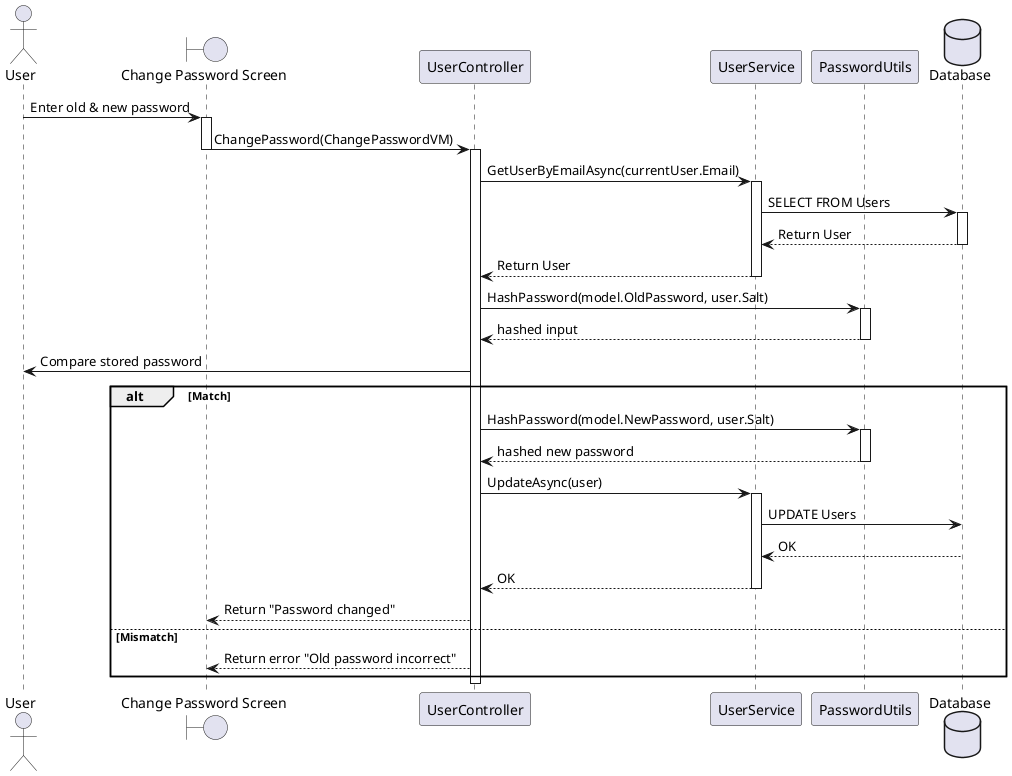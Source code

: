 @startuml
actor User
boundary "Change Password Screen" as Screen
participant "UserController" as Controller
participant "UserService" as Service
participant "PasswordUtils" as Util
database "Database" as DB

User -> Screen : Enter old & new password
activate Screen
Screen -> Controller : ChangePassword(ChangePasswordVM)
deactivate Screen
activate Controller

Controller -> Service : GetUserByEmailAsync(currentUser.Email)
activate Service
Service -> DB : SELECT FROM Users 
activate DB
DB --> Service : Return User
deactivate DB
Service --> Controller : Return User
deactivate Service

Controller -> Util : HashPassword(model.OldPassword, user.Salt)
activate Util
Util --> Controller : hashed input
deactivate Util

Controller -> User : Compare stored password
alt Match
    Controller -> Util : HashPassword(model.NewPassword, user.Salt)
    activate Util
    Util --> Controller : hashed new password
    deactivate Util

    Controller -> Service : UpdateAsync(user)
    activate Service
    Service -> DB : UPDATE Users 
    DB --> Service : OK
    Service --> Controller : OK
    deactivate Service

    Controller --> Screen : Return "Password changed"
else Mismatch
    Controller --> Screen : Return error "Old password incorrect"
end
deactivate Controller
@enduml
